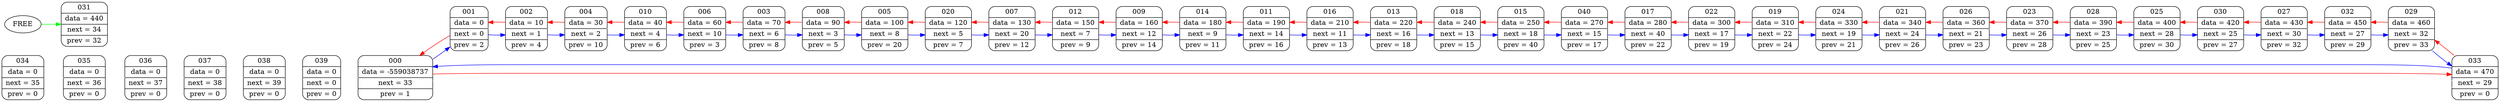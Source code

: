 digraph G
	{
	rankdir = LR
	node000 [shape=Mrecord; label = " {000} | {data = -559038737} | {next = 33} |{ prev = 1 }"];
	node001 [shape=Mrecord; label = " {001} | {data = 0} | {next = 0} |{ prev = 2 }"];
	node002 [shape=Mrecord; label = " {002} | {data = 10} | {next = 1} |{ prev = 4 }"];
	node003 [shape=Mrecord; label = " {003} | {data = 70} | {next = 6} |{ prev = 8 }"];
	node004 [shape=Mrecord; label = " {004} | {data = 30} | {next = 2} |{ prev = 10 }"];
	node005 [shape=Mrecord; label = " {005} | {data = 100} | {next = 8} |{ prev = 20 }"];
	node006 [shape=Mrecord; label = " {006} | {data = 60} | {next = 10} |{ prev = 3 }"];
	node007 [shape=Mrecord; label = " {007} | {data = 130} | {next = 20} |{ prev = 12 }"];
	node008 [shape=Mrecord; label = " {008} | {data = 90} | {next = 3} |{ prev = 5 }"];
	node009 [shape=Mrecord; label = " {009} | {data = 160} | {next = 12} |{ prev = 14 }"];
	node010 [shape=Mrecord; label = " {010} | {data = 40} | {next = 4} |{ prev = 6 }"];
	node011 [shape=Mrecord; label = " {011} | {data = 190} | {next = 14} |{ prev = 16 }"];
	node012 [shape=Mrecord; label = " {012} | {data = 150} | {next = 7} |{ prev = 9 }"];
	node013 [shape=Mrecord; label = " {013} | {data = 220} | {next = 16} |{ prev = 18 }"];
	node014 [shape=Mrecord; label = " {014} | {data = 180} | {next = 9} |{ prev = 11 }"];
	node015 [shape=Mrecord; label = " {015} | {data = 250} | {next = 18} |{ prev = 40 }"];
	node016 [shape=Mrecord; label = " {016} | {data = 210} | {next = 11} |{ prev = 13 }"];
	node017 [shape=Mrecord; label = " {017} | {data = 280} | {next = 40} |{ prev = 22 }"];
	node018 [shape=Mrecord; label = " {018} | {data = 240} | {next = 13} |{ prev = 15 }"];
	node019 [shape=Mrecord; label = " {019} | {data = 310} | {next = 22} |{ prev = 24 }"];
	node020 [shape=Mrecord; label = " {020} | {data = 120} | {next = 5} |{ prev = 7 }"];
	node021 [shape=Mrecord; label = " {021} | {data = 340} | {next = 24} |{ prev = 26 }"];
	node022 [shape=Mrecord; label = " {022} | {data = 300} | {next = 17} |{ prev = 19 }"];
	node023 [shape=Mrecord; label = " {023} | {data = 370} | {next = 26} |{ prev = 28 }"];
	node024 [shape=Mrecord; label = " {024} | {data = 330} | {next = 19} |{ prev = 21 }"];
	node025 [shape=Mrecord; label = " {025} | {data = 400} | {next = 28} |{ prev = 30 }"];
	node026 [shape=Mrecord; label = " {026} | {data = 360} | {next = 21} |{ prev = 23 }"];
	node027 [shape=Mrecord; label = " {027} | {data = 430} | {next = 30} |{ prev = 32 }"];
	node028 [shape=Mrecord; label = " {028} | {data = 390} | {next = 23} |{ prev = 25 }"];
	node029 [shape=Mrecord; label = " {029} | {data = 460} | {next = 32} |{ prev = 33 }"];
	node030 [shape=Mrecord; label = " {030} | {data = 420} | {next = 25} |{ prev = 27 }"];
	node031 [shape=Mrecord; label = " {031} | {data = 440} | {next = 34} |{ prev = 32 }"];
	node032 [shape=Mrecord; label = " {032} | {data = 450} | {next = 27} |{ prev = 29 }"];
	node033 [shape=Mrecord; label = " {033} | {data = 470} | {next = 29} |{ prev = 0 }"];
	node034 [shape=Mrecord; label = " {034} | {data = 0} | {next = 35} |{ prev = 0 }"];
	node035 [shape=Mrecord; label = " {035} | {data = 0} | {next = 36} |{ prev = 0 }"];
	node036 [shape=Mrecord; label = " {036} | {data = 0} | {next = 37} |{ prev = 0 }"];
	node037 [shape=Mrecord; label = " {037} | {data = 0} | {next = 38} |{ prev = 0 }"];
	node038 [shape=Mrecord; label = " {038} | {data = 0} | {next = 39} |{ prev = 0 }"];
	node039 [shape=Mrecord; label = " {039} | {data = 0} | {next = 0} |{ prev = 0 }"];
	node040 [shape=Mrecord; label = " {040} | {data = 270} | {next = 15} |{ prev = 17 }"];
	node033 -> node029 [weight = 1000; color = white; ];
	node000 -> node033 [weight = 1000; color = white; ];
	node001 -> node000 [weight = 1000; color = white; ];
	node006 -> node010 [weight = 1000; color = white; ];
	node002 -> node001 [weight = 1000; color = white; ];
	node008 -> node003 [weight = 1000; color = white; ];
	node010 -> node004 [weight = 1000; color = white; ];
	node020 -> node005 [weight = 1000; color = white; ];
	node003 -> node006 [weight = 1000; color = white; ];
	node012 -> node007 [weight = 1000; color = white; ];
	node004 -> node002 [weight = 1000; color = white; ];
	node014 -> node009 [weight = 1000; color = white; ];
	node007 -> node020 [weight = 1000; color = white; ];
	node016 -> node011 [weight = 1000; color = white; ];
	node009 -> node012 [weight = 1000; color = white; ];
	node018 -> node013 [weight = 1000; color = white; ];
	node011 -> node014 [weight = 1000; color = white; ];
	node040 -> node015 [weight = 1000; color = white; ];
	node013 -> node016 [weight = 1000; color = white; ];
	node022 -> node017 [weight = 1000; color = white; ];
	node005 -> node008 [weight = 1000; color = white; ];
	node024 -> node019 [weight = 1000; color = white; ];
	node017 -> node040 [weight = 1000; color = white; ];
	node026 -> node021 [weight = 1000; color = white; ];
	node019 -> node022 [weight = 1000; color = white; ];
	node028 -> node023 [weight = 1000; color = white; ];
	node021 -> node024 [weight = 1000; color = white; ];
	node030 -> node025 [weight = 1000; color = white; ];
	node023 -> node026 [weight = 1000; color = white; ];
	node032 -> node027 [weight = 1000; color = white; ];
	node025 -> node028 [weight = 1000; color = white; ];
	node034 -> node035 [weight = 1000; color = white; ];
	node027 -> node030 [weight = 1000; color = white; ];
	node029 -> node032 [weight = 1000; color = white; ];
	node035 -> node036 [weight = 1000; color = white; ];
	node036 -> node037 [weight = 1000; color = white; ];
	node037 -> node038 [weight = 1000; color = white; ];
	node038 -> node039 [weight = 1000; color = white; ];
	node039 -> node000 [weight = 1000; color = white; ];
	node000 -> node033 [weight = 1000; color = white; ];
	node015 -> node018 [weight = 1000; color = white; ];
	node000 ->node033 [weight = 100; color = red;]
	node033 ->node029 [weight = 100; color = red;]
	node029 ->node032 [weight = 100; color = red;]
	node032 ->node027 [weight = 100; color = red;]
	node027 ->node030 [weight = 100; color = red;]
	node030 ->node025 [weight = 100; color = red;]
	node025 ->node028 [weight = 100; color = red;]
	node028 ->node023 [weight = 100; color = red;]
	node023 ->node026 [weight = 100; color = red;]
	node026 ->node021 [weight = 100; color = red;]
	node021 ->node024 [weight = 100; color = red;]
	node024 ->node019 [weight = 100; color = red;]
	node019 ->node022 [weight = 100; color = red;]
	node022 ->node017 [weight = 100; color = red;]
	node017 ->node040 [weight = 100; color = red;]
	node040 ->node015 [weight = 100; color = red;]
	node015 ->node018 [weight = 100; color = red;]
	node018 ->node013 [weight = 100; color = red;]
	node013 ->node016 [weight = 100; color = red;]
	node016 ->node011 [weight = 100; color = red;]
	node011 ->node014 [weight = 100; color = red;]
	node014 ->node009 [weight = 100; color = red;]
	node009 ->node012 [weight = 100; color = red;]
	node012 ->node007 [weight = 100; color = red;]
	node007 ->node020 [weight = 100; color = red;]
	node020 ->node005 [weight = 100; color = red;]
	node005 ->node008 [weight = 100; color = red;]
	node008 ->node003 [weight = 100; color = red;]
	node003 ->node006 [weight = 100; color = red;]
	node006 ->node010 [weight = 100; color = red;]
	node010 ->node004 [weight = 100; color = red;]
	node004 ->node002 [weight = 100; color = red;]
	node002 ->node001 [weight = 100; color = red;]
	node001 ->node000 [weight = 100; color = red;]
	node000 -> node001 [color = blue;]
	node001 -> node002 [color = blue;]
	node002 -> node004 [color = blue;]
	node004 -> node010 [color = blue;]
	node010 -> node006 [color = blue;]
	node006 -> node003 [color = blue;]
	node003 -> node008 [color = blue;]
	node008 -> node005 [color = blue;]
	node005 -> node020 [color = blue;]
	node020 -> node007 [color = blue;]
	node007 -> node012 [color = blue;]
	node012 -> node009 [color = blue;]
	node009 -> node014 [color = blue;]
	node014 -> node011 [color = blue;]
	node011 -> node016 [color = blue;]
	node016 -> node013 [color = blue;]
	node013 -> node018 [color = blue;]
	node018 -> node015 [color = blue;]
	node015 -> node040 [color = blue;]
	node040 -> node017 [color = blue;]
	node017 -> node022 [color = blue;]
	node022 -> node019 [color = blue;]
	node019 -> node024 [color = blue;]
	node024 -> node021 [color = blue;]
	node021 -> node026 [color = blue;]
	node026 -> node023 [color = blue;]
	node023 -> node028 [color = blue;]
	node028 -> node025 [color = blue;]
	node025 -> node030 [color = blue;]
	node030 -> node027 [color = blue;]
	node027 -> node032 [color = blue;]
	node032 -> node029 [color = blue;]
	node029 -> node033 [color = blue;]
	node033 -> node000 [color = blue;]
	FREE -> node031 [color = green;]
	}